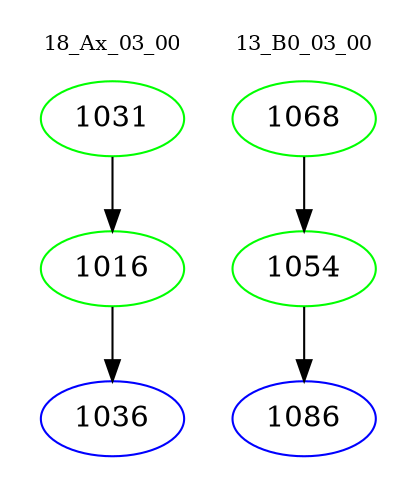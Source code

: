 digraph{
subgraph cluster_0 {
color = white
label = "18_Ax_03_00";
fontsize=10;
T0_1031 [label="1031", color="green"]
T0_1031 -> T0_1016 [color="black"]
T0_1016 [label="1016", color="green"]
T0_1016 -> T0_1036 [color="black"]
T0_1036 [label="1036", color="blue"]
}
subgraph cluster_1 {
color = white
label = "13_B0_03_00";
fontsize=10;
T1_1068 [label="1068", color="green"]
T1_1068 -> T1_1054 [color="black"]
T1_1054 [label="1054", color="green"]
T1_1054 -> T1_1086 [color="black"]
T1_1086 [label="1086", color="blue"]
}
}
